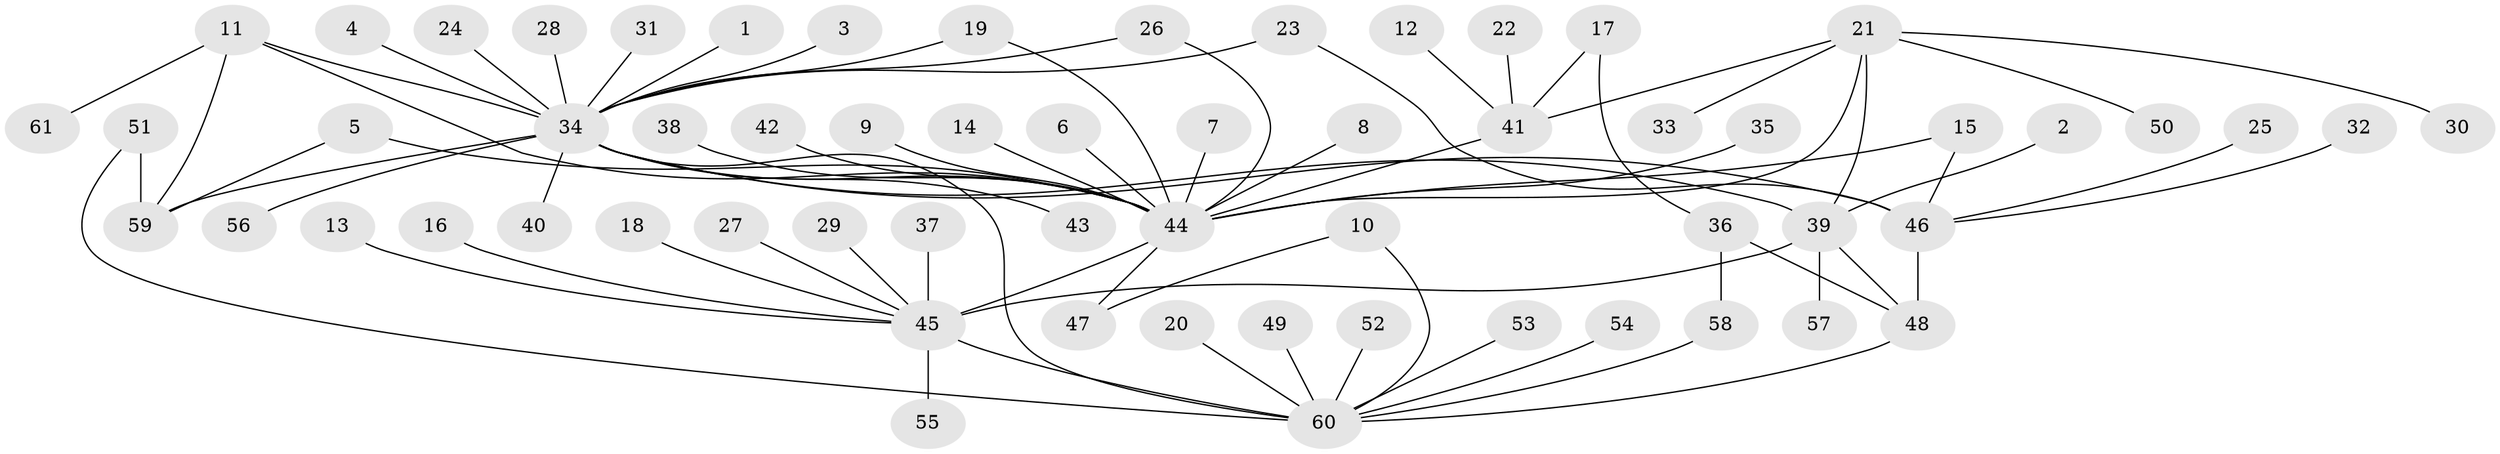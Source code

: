 // original degree distribution, {5: 0.01652892561983471, 19: 0.008264462809917356, 23: 0.008264462809917356, 7: 0.008264462809917356, 1: 0.5454545454545454, 8: 0.008264462809917356, 4: 0.06611570247933884, 9: 0.01652892561983471, 11: 0.008264462809917356, 6: 0.024793388429752067, 2: 0.2231404958677686, 3: 0.06611570247933884}
// Generated by graph-tools (version 1.1) at 2025/49/03/09/25 03:49:52]
// undirected, 61 vertices, 77 edges
graph export_dot {
graph [start="1"]
  node [color=gray90,style=filled];
  1;
  2;
  3;
  4;
  5;
  6;
  7;
  8;
  9;
  10;
  11;
  12;
  13;
  14;
  15;
  16;
  17;
  18;
  19;
  20;
  21;
  22;
  23;
  24;
  25;
  26;
  27;
  28;
  29;
  30;
  31;
  32;
  33;
  34;
  35;
  36;
  37;
  38;
  39;
  40;
  41;
  42;
  43;
  44;
  45;
  46;
  47;
  48;
  49;
  50;
  51;
  52;
  53;
  54;
  55;
  56;
  57;
  58;
  59;
  60;
  61;
  1 -- 34 [weight=1.0];
  2 -- 39 [weight=1.0];
  3 -- 34 [weight=1.0];
  4 -- 34 [weight=1.0];
  5 -- 44 [weight=1.0];
  5 -- 59 [weight=1.0];
  6 -- 44 [weight=1.0];
  7 -- 44 [weight=1.0];
  8 -- 44 [weight=1.0];
  9 -- 44 [weight=1.0];
  10 -- 47 [weight=1.0];
  10 -- 60 [weight=1.0];
  11 -- 34 [weight=1.0];
  11 -- 44 [weight=1.0];
  11 -- 59 [weight=1.0];
  11 -- 61 [weight=1.0];
  12 -- 41 [weight=1.0];
  13 -- 45 [weight=1.0];
  14 -- 44 [weight=1.0];
  15 -- 44 [weight=1.0];
  15 -- 46 [weight=1.0];
  16 -- 45 [weight=1.0];
  17 -- 36 [weight=1.0];
  17 -- 41 [weight=1.0];
  18 -- 45 [weight=1.0];
  19 -- 34 [weight=1.0];
  19 -- 44 [weight=1.0];
  20 -- 60 [weight=1.0];
  21 -- 30 [weight=1.0];
  21 -- 33 [weight=1.0];
  21 -- 39 [weight=1.0];
  21 -- 41 [weight=1.0];
  21 -- 44 [weight=1.0];
  21 -- 50 [weight=1.0];
  22 -- 41 [weight=1.0];
  23 -- 34 [weight=1.0];
  23 -- 46 [weight=1.0];
  24 -- 34 [weight=1.0];
  25 -- 46 [weight=1.0];
  26 -- 34 [weight=1.0];
  26 -- 44 [weight=1.0];
  27 -- 45 [weight=1.0];
  28 -- 34 [weight=1.0];
  29 -- 45 [weight=1.0];
  31 -- 34 [weight=1.0];
  32 -- 46 [weight=1.0];
  34 -- 39 [weight=1.0];
  34 -- 40 [weight=1.0];
  34 -- 43 [weight=1.0];
  34 -- 44 [weight=3.0];
  34 -- 46 [weight=2.0];
  34 -- 56 [weight=1.0];
  34 -- 59 [weight=1.0];
  34 -- 60 [weight=1.0];
  35 -- 44 [weight=1.0];
  36 -- 48 [weight=1.0];
  36 -- 58 [weight=1.0];
  37 -- 45 [weight=1.0];
  38 -- 44 [weight=1.0];
  39 -- 45 [weight=1.0];
  39 -- 48 [weight=1.0];
  39 -- 57 [weight=1.0];
  41 -- 44 [weight=1.0];
  42 -- 44 [weight=1.0];
  44 -- 45 [weight=2.0];
  44 -- 47 [weight=1.0];
  45 -- 55 [weight=1.0];
  45 -- 60 [weight=2.0];
  46 -- 48 [weight=1.0];
  48 -- 60 [weight=1.0];
  49 -- 60 [weight=1.0];
  51 -- 59 [weight=1.0];
  51 -- 60 [weight=1.0];
  52 -- 60 [weight=1.0];
  53 -- 60 [weight=1.0];
  54 -- 60 [weight=1.0];
  58 -- 60 [weight=1.0];
}
